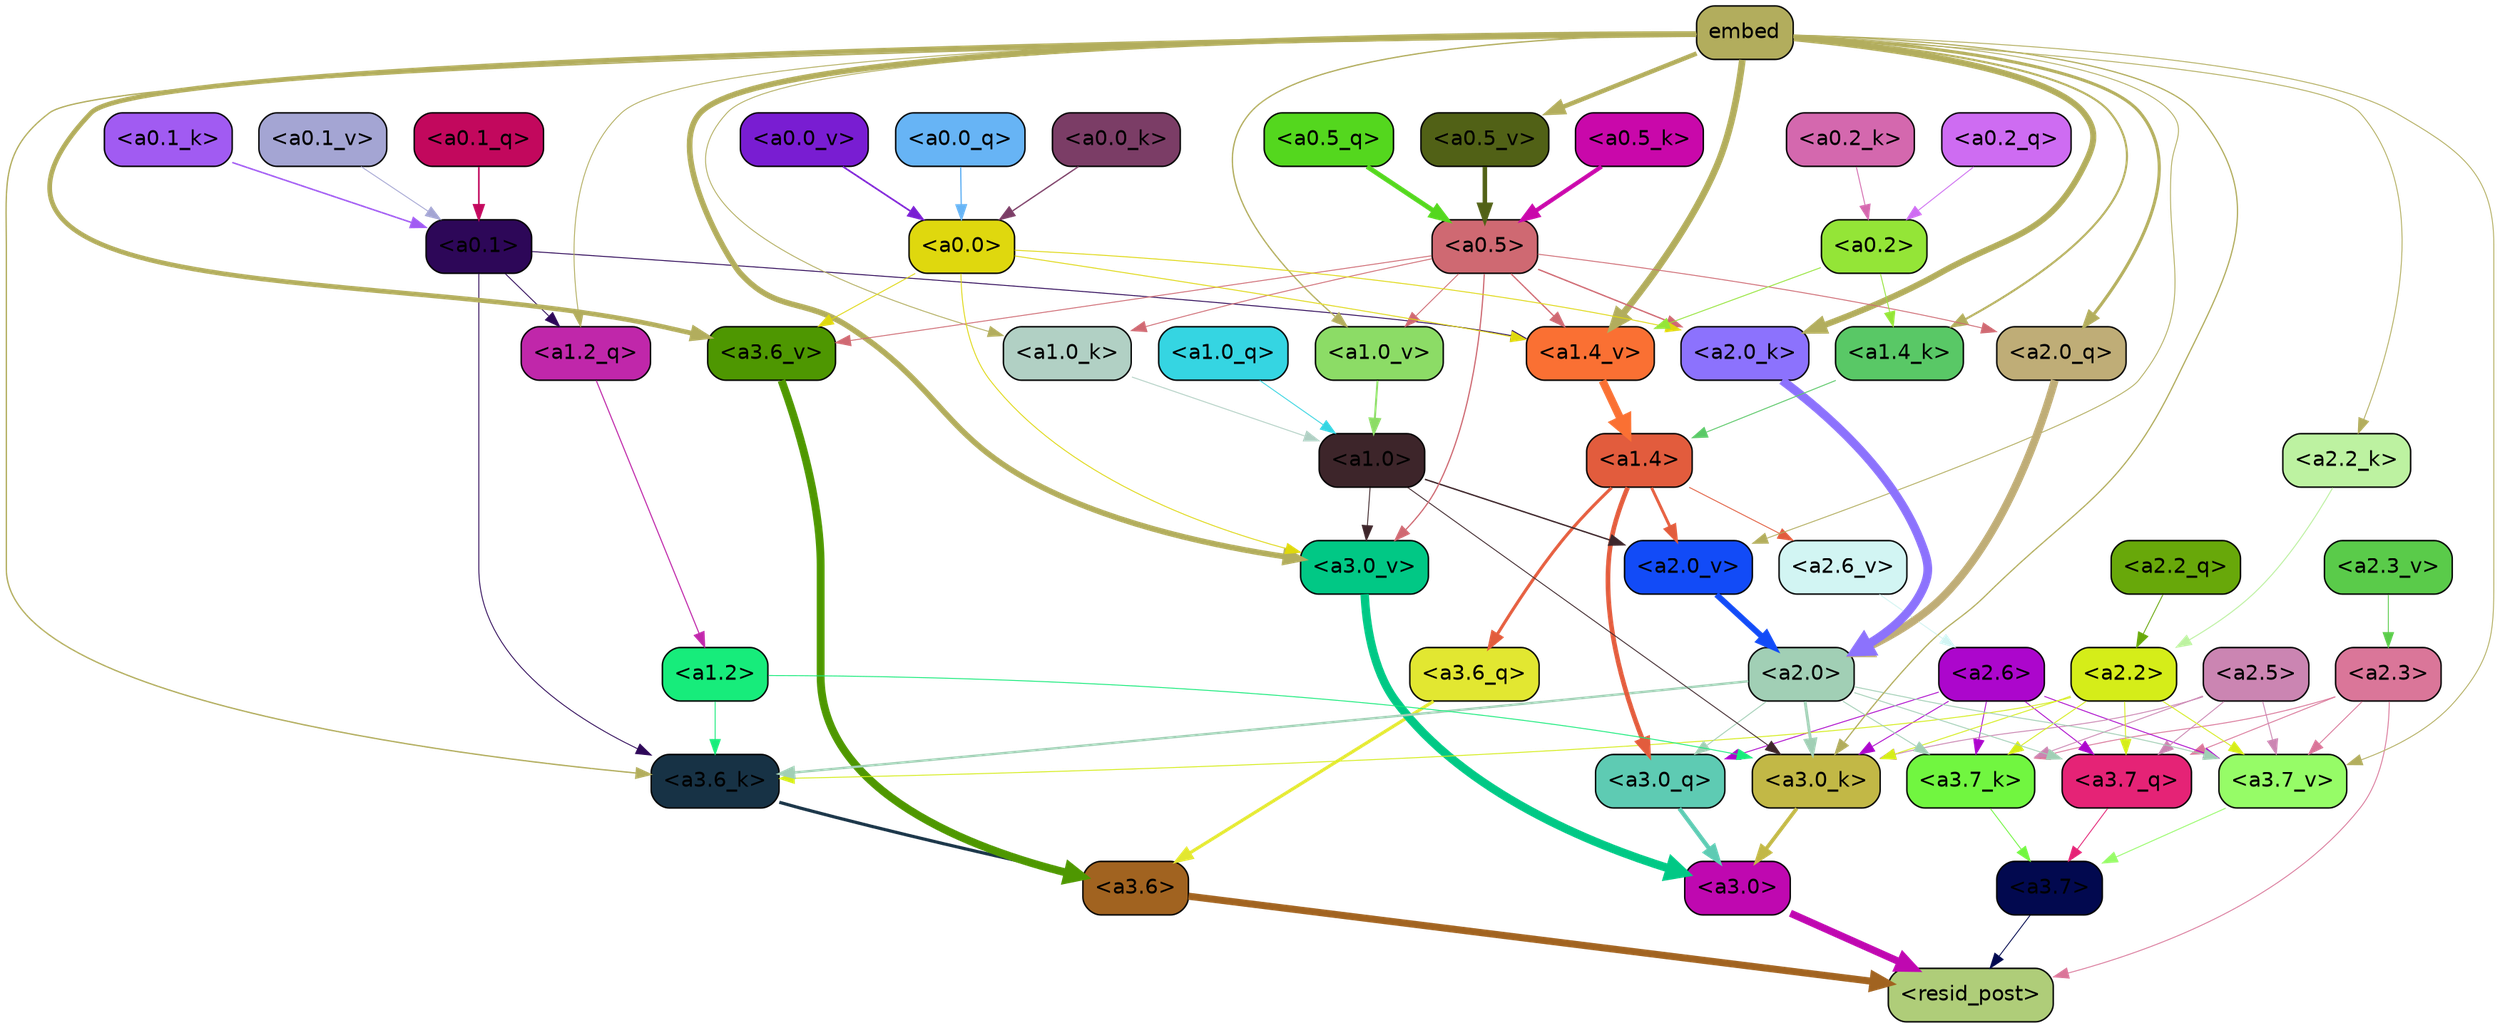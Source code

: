 strict digraph "" {
	graph [bgcolor=transparent,
		layout=dot,
		overlap=false,
		splines=true
	];
	"<a3.7>"	[color=black,
		fillcolor="#02094f",
		fontname=Helvetica,
		shape=box,
		style="filled, rounded"];
	"<resid_post>"	[color=black,
		fillcolor="#afcd79",
		fontname=Helvetica,
		shape=box,
		style="filled, rounded"];
	"<a3.7>" -> "<resid_post>"	[color="#02094f",
		penwidth=0.6];
	"<a3.6>"	[color=black,
		fillcolor="#a16320",
		fontname=Helvetica,
		shape=box,
		style="filled, rounded"];
	"<a3.6>" -> "<resid_post>"	[color="#a16320",
		penwidth=4.751592040061951];
	"<a3.0>"	[color=black,
		fillcolor="#bf08b0",
		fontname=Helvetica,
		shape=box,
		style="filled, rounded"];
	"<a3.0>" -> "<resid_post>"	[color="#bf08b0",
		penwidth=4.904066681861877];
	"<a2.3>"	[color=black,
		fillcolor="#da7699",
		fontname=Helvetica,
		shape=box,
		style="filled, rounded"];
	"<a2.3>" -> "<resid_post>"	[color="#da7699",
		penwidth=0.6];
	"<a3.7_q>"	[color=black,
		fillcolor="#e52376",
		fontname=Helvetica,
		shape=box,
		style="filled, rounded"];
	"<a2.3>" -> "<a3.7_q>"	[color="#da7699",
		penwidth=0.6];
	"<a3.7_k>"	[color=black,
		fillcolor="#71f640",
		fontname=Helvetica,
		shape=box,
		style="filled, rounded"];
	"<a2.3>" -> "<a3.7_k>"	[color="#da7699",
		penwidth=0.6069068089127541];
	"<a3.7_v>"	[color=black,
		fillcolor="#96fc67",
		fontname=Helvetica,
		shape=box,
		style="filled, rounded"];
	"<a2.3>" -> "<a3.7_v>"	[color="#da7699",
		penwidth=0.6];
	"<a3.7_q>" -> "<a3.7>"	[color="#e52376",
		penwidth=0.6];
	"<a3.6_q>"	[color=black,
		fillcolor="#e2e731",
		fontname=Helvetica,
		shape=box,
		style="filled, rounded"];
	"<a3.6_q>" -> "<a3.6>"	[color="#e2e731",
		penwidth=2.160832464694977];
	"<a3.0_q>"	[color=black,
		fillcolor="#5ecbb3",
		fontname=Helvetica,
		shape=box,
		style="filled, rounded"];
	"<a3.0_q>" -> "<a3.0>"	[color="#5ecbb3",
		penwidth=2.870753765106201];
	"<a3.7_k>" -> "<a3.7>"	[color="#71f640",
		penwidth=0.6];
	"<a3.6_k>"	[color=black,
		fillcolor="#173245",
		fontname=Helvetica,
		shape=box,
		style="filled, rounded"];
	"<a3.6_k>" -> "<a3.6>"	[color="#173245",
		penwidth=2.13908451795578];
	"<a3.0_k>"	[color=black,
		fillcolor="#c2b846",
		fontname=Helvetica,
		shape=box,
		style="filled, rounded"];
	"<a3.0_k>" -> "<a3.0>"	[color="#c2b846",
		penwidth=2.520303964614868];
	"<a3.7_v>" -> "<a3.7>"	[color="#96fc67",
		penwidth=0.6];
	"<a3.6_v>"	[color=black,
		fillcolor="#4e9701",
		fontname=Helvetica,
		shape=box,
		style="filled, rounded"];
	"<a3.6_v>" -> "<a3.6>"	[color="#4e9701",
		penwidth=5.297133803367615];
	"<a3.0_v>"	[color=black,
		fillcolor="#01c885",
		fontname=Helvetica,
		shape=box,
		style="filled, rounded"];
	"<a3.0_v>" -> "<a3.0>"	[color="#01c885",
		penwidth=5.680712580680847];
	"<a2.6>"	[color=black,
		fillcolor="#ac06cc",
		fontname=Helvetica,
		shape=box,
		style="filled, rounded"];
	"<a2.6>" -> "<a3.7_q>"	[color="#ac06cc",
		penwidth=0.6];
	"<a2.6>" -> "<a3.0_q>"	[color="#ac06cc",
		penwidth=0.6];
	"<a2.6>" -> "<a3.7_k>"	[color="#ac06cc",
		penwidth=0.6];
	"<a2.6>" -> "<a3.0_k>"	[color="#ac06cc",
		penwidth=0.6];
	"<a2.6>" -> "<a3.7_v>"	[color="#ac06cc",
		penwidth=0.6];
	"<a2.5>"	[color=black,
		fillcolor="#cb85b2",
		fontname=Helvetica,
		shape=box,
		style="filled, rounded"];
	"<a2.5>" -> "<a3.7_q>"	[color="#cb85b2",
		penwidth=0.6];
	"<a2.5>" -> "<a3.7_k>"	[color="#cb85b2",
		penwidth=0.6];
	"<a2.5>" -> "<a3.0_k>"	[color="#cb85b2",
		penwidth=0.6];
	"<a2.5>" -> "<a3.7_v>"	[color="#cb85b2",
		penwidth=0.6];
	"<a2.2>"	[color=black,
		fillcolor="#d5ed19",
		fontname=Helvetica,
		shape=box,
		style="filled, rounded"];
	"<a2.2>" -> "<a3.7_q>"	[color="#d5ed19",
		penwidth=0.6];
	"<a2.2>" -> "<a3.7_k>"	[color="#d5ed19",
		penwidth=0.6];
	"<a2.2>" -> "<a3.6_k>"	[color="#d5ed19",
		penwidth=0.6];
	"<a2.2>" -> "<a3.0_k>"	[color="#d5ed19",
		penwidth=0.6];
	"<a2.2>" -> "<a3.7_v>"	[color="#d5ed19",
		penwidth=0.6];
	"<a2.0>"	[color=black,
		fillcolor="#a1cfb5",
		fontname=Helvetica,
		shape=box,
		style="filled, rounded"];
	"<a2.0>" -> "<a3.7_q>"	[color="#a1cfb5",
		penwidth=0.6];
	"<a2.0>" -> "<a3.0_q>"	[color="#a1cfb5",
		penwidth=0.6];
	"<a2.0>" -> "<a3.7_k>"	[color="#a1cfb5",
		penwidth=0.6];
	"<a2.0>" -> "<a3.6_k>"	[color="#a1cfb5",
		penwidth=1.564806342124939];
	"<a2.0>" -> "<a3.0_k>"	[color="#a1cfb5",
		penwidth=1.9353990852832794];
	"<a2.0>" -> "<a3.7_v>"	[color="#a1cfb5",
		penwidth=0.6];
	"<a1.4>"	[color=black,
		fillcolor="#e25c3d",
		fontname=Helvetica,
		shape=box,
		style="filled, rounded"];
	"<a1.4>" -> "<a3.6_q>"	[color="#e25c3d",
		penwidth=2.0727532356977463];
	"<a1.4>" -> "<a3.0_q>"	[color="#e25c3d",
		penwidth=3.1279823780059814];
	"<a2.6_v>"	[color=black,
		fillcolor="#d2f5f3",
		fontname=Helvetica,
		shape=box,
		style="filled, rounded"];
	"<a1.4>" -> "<a2.6_v>"	[color="#e25c3d",
		penwidth=0.6];
	"<a2.0_v>"	[color=black,
		fillcolor="#124bf7",
		fontname=Helvetica,
		shape=box,
		style="filled, rounded"];
	"<a1.4>" -> "<a2.0_v>"	[color="#e25c3d",
		penwidth=1.9170897603034973];
	"<a1.2>"	[color=black,
		fillcolor="#17ec7b",
		fontname=Helvetica,
		shape=box,
		style="filled, rounded"];
	"<a1.2>" -> "<a3.6_k>"	[color="#17ec7b",
		penwidth=0.6];
	"<a1.2>" -> "<a3.0_k>"	[color="#17ec7b",
		penwidth=0.6];
	"<a0.1>"	[color=black,
		fillcolor="#2d0758",
		fontname=Helvetica,
		shape=box,
		style="filled, rounded"];
	"<a0.1>" -> "<a3.6_k>"	[color="#2d0758",
		penwidth=0.6];
	"<a1.2_q>"	[color=black,
		fillcolor="#c027aa",
		fontname=Helvetica,
		shape=box,
		style="filled, rounded"];
	"<a0.1>" -> "<a1.2_q>"	[color="#2d0758",
		penwidth=0.6];
	"<a1.4_v>"	[color=black,
		fillcolor="#fa7033",
		fontname=Helvetica,
		shape=box,
		style="filled, rounded"];
	"<a0.1>" -> "<a1.4_v>"	[color="#2d0758",
		penwidth=0.6202214732766151];
	embed	[color=black,
		fillcolor="#b2ad5d",
		fontname=Helvetica,
		shape=box,
		style="filled, rounded"];
	embed -> "<a3.6_k>"	[color="#b2ad5d",
		penwidth=0.8915999233722687];
	embed -> "<a3.0_k>"	[color="#b2ad5d",
		penwidth=0.832088902592659];
	embed -> "<a3.7_v>"	[color="#b2ad5d",
		penwidth=0.6];
	embed -> "<a3.6_v>"	[color="#b2ad5d",
		penwidth=3.1840110421180725];
	embed -> "<a3.0_v>"	[color="#b2ad5d",
		penwidth=3.8132747188210487];
	"<a2.0_q>"	[color=black,
		fillcolor="#bfad77",
		fontname=Helvetica,
		shape=box,
		style="filled, rounded"];
	embed -> "<a2.0_q>"	[color="#b2ad5d",
		penwidth=2.084651827812195];
	"<a2.2_k>"	[color=black,
		fillcolor="#bdf2a1",
		fontname=Helvetica,
		shape=box,
		style="filled, rounded"];
	embed -> "<a2.2_k>"	[color="#b2ad5d",
		penwidth=0.6];
	"<a2.0_k>"	[color=black,
		fillcolor="#8c72fd",
		fontname=Helvetica,
		shape=box,
		style="filled, rounded"];
	embed -> "<a2.0_k>"	[color="#b2ad5d",
		penwidth=4.084526404738426];
	embed -> "<a2.0_v>"	[color="#b2ad5d",
		penwidth=0.6];
	embed -> "<a1.2_q>"	[color="#b2ad5d",
		penwidth=0.6];
	"<a1.4_k>"	[color=black,
		fillcolor="#59c866",
		fontname=Helvetica,
		shape=box,
		style="filled, rounded"];
	embed -> "<a1.4_k>"	[color="#b2ad5d",
		penwidth=1.3912410736083984];
	"<a1.0_k>"	[color=black,
		fillcolor="#b1d0c4",
		fontname=Helvetica,
		shape=box,
		style="filled, rounded"];
	embed -> "<a1.0_k>"	[color="#b2ad5d",
		penwidth=0.6];
	embed -> "<a1.4_v>"	[color="#b2ad5d",
		penwidth=4.4888065457344055];
	"<a1.0_v>"	[color=black,
		fillcolor="#8cdc66",
		fontname=Helvetica,
		shape=box,
		style="filled, rounded"];
	embed -> "<a1.0_v>"	[color="#b2ad5d",
		penwidth=0.8796700537204742];
	"<a0.5_v>"	[color=black,
		fillcolor="#516116",
		fontname=Helvetica,
		shape=box,
		style="filled, rounded"];
	embed -> "<a0.5_v>"	[color="#b2ad5d",
		penwidth=3.0338101387023926];
	"<a1.0>"	[color=black,
		fillcolor="#3d252a",
		fontname=Helvetica,
		shape=box,
		style="filled, rounded"];
	"<a1.0>" -> "<a3.0_k>"	[color="#3d252a",
		penwidth=0.6];
	"<a1.0>" -> "<a3.0_v>"	[color="#3d252a",
		penwidth=0.6];
	"<a1.0>" -> "<a2.0_v>"	[color="#3d252a",
		penwidth=0.9450988052412868];
	"<a0.5>"	[color=black,
		fillcolor="#cf6972",
		fontname=Helvetica,
		shape=box,
		style="filled, rounded"];
	"<a0.5>" -> "<a3.6_v>"	[color="#cf6972",
		penwidth=0.6];
	"<a0.5>" -> "<a3.0_v>"	[color="#cf6972",
		penwidth=0.8331108838319778];
	"<a0.5>" -> "<a2.0_q>"	[color="#cf6972",
		penwidth=0.6];
	"<a0.5>" -> "<a2.0_k>"	[color="#cf6972",
		penwidth=0.9412797391414642];
	"<a0.5>" -> "<a1.0_k>"	[color="#cf6972",
		penwidth=0.6];
	"<a0.5>" -> "<a1.4_v>"	[color="#cf6972",
		penwidth=0.8757842034101486];
	"<a0.5>" -> "<a1.0_v>"	[color="#cf6972",
		penwidth=0.6];
	"<a0.0>"	[color=black,
		fillcolor="#dfd80e",
		fontname=Helvetica,
		shape=box,
		style="filled, rounded"];
	"<a0.0>" -> "<a3.6_v>"	[color="#dfd80e",
		penwidth=0.6];
	"<a0.0>" -> "<a3.0_v>"	[color="#dfd80e",
		penwidth=0.6];
	"<a0.0>" -> "<a2.0_k>"	[color="#dfd80e",
		penwidth=0.6];
	"<a0.0>" -> "<a1.4_v>"	[color="#dfd80e",
		penwidth=0.6];
	"<a2.2_q>"	[color=black,
		fillcolor="#68a80a",
		fontname=Helvetica,
		shape=box,
		style="filled, rounded"];
	"<a2.2_q>" -> "<a2.2>"	[color="#68a80a",
		penwidth=0.6];
	"<a2.0_q>" -> "<a2.0>"	[color="#bfad77",
		penwidth=5.29856276512146];
	"<a2.2_k>" -> "<a2.2>"	[color="#bdf2a1",
		penwidth=0.6722683310508728];
	"<a2.0_k>" -> "<a2.0>"	[color="#8c72fd",
		penwidth=5.859246134757996];
	"<a2.6_v>" -> "<a2.6>"	[color="#d2f5f3",
		penwidth=0.6];
	"<a2.3_v>"	[color=black,
		fillcolor="#5acb4a",
		fontname=Helvetica,
		shape=box,
		style="filled, rounded"];
	"<a2.3_v>" -> "<a2.3>"	[color="#5acb4a",
		penwidth=0.6];
	"<a2.0_v>" -> "<a2.0>"	[color="#124bf7",
		penwidth=3.9621697664260864];
	"<a1.2_q>" -> "<a1.2>"	[color="#c027aa",
		penwidth=0.7185482024215162];
	"<a1.0_q>"	[color=black,
		fillcolor="#35d5e2",
		fontname=Helvetica,
		shape=box,
		style="filled, rounded"];
	"<a1.0_q>" -> "<a1.0>"	[color="#35d5e2",
		penwidth=0.6];
	"<a1.4_k>" -> "<a1.4>"	[color="#59c866",
		penwidth=0.6];
	"<a1.0_k>" -> "<a1.0>"	[color="#b1d0c4",
		penwidth=0.6];
	"<a1.4_v>" -> "<a1.4>"	[color="#fa7033",
		penwidth=5.280138969421387];
	"<a1.0_v>" -> "<a1.0>"	[color="#8cdc66",
		penwidth=1.318962275981903];
	"<a0.2>"	[color=black,
		fillcolor="#94e537",
		fontname=Helvetica,
		shape=box,
		style="filled, rounded"];
	"<a0.2>" -> "<a1.4_k>"	[color="#94e537",
		penwidth=0.6];
	"<a0.2>" -> "<a1.4_v>"	[color="#94e537",
		penwidth=0.6];
	"<a0.5_q>"	[color=black,
		fillcolor="#54d71e",
		fontname=Helvetica,
		shape=box,
		style="filled, rounded"];
	"<a0.5_q>" -> "<a0.5>"	[color="#54d71e",
		penwidth=3.2715916633605957];
	"<a0.2_q>"	[color=black,
		fillcolor="#ce6cf2",
		fontname=Helvetica,
		shape=box,
		style="filled, rounded"];
	"<a0.2_q>" -> "<a0.2>"	[color="#ce6cf2",
		penwidth=0.6];
	"<a0.1_q>"	[color=black,
		fillcolor="#c2085d",
		fontname=Helvetica,
		shape=box,
		style="filled, rounded"];
	"<a0.1_q>" -> "<a0.1>"	[color="#c2085d",
		penwidth=1.0982357263565063];
	"<a0.0_q>"	[color=black,
		fillcolor="#67b4f5",
		fontname=Helvetica,
		shape=box,
		style="filled, rounded"];
	"<a0.0_q>" -> "<a0.0>"	[color="#67b4f5",
		penwidth=0.8850758075714111];
	"<a0.5_k>"	[color=black,
		fillcolor="#c908aa",
		fontname=Helvetica,
		shape=box,
		style="filled, rounded"];
	"<a0.5_k>" -> "<a0.5>"	[color="#c908aa",
		penwidth=2.833264708518982];
	"<a0.2_k>"	[color=black,
		fillcolor="#d468ae",
		fontname=Helvetica,
		shape=box,
		style="filled, rounded"];
	"<a0.2_k>" -> "<a0.2>"	[color="#d468ae",
		penwidth=0.6];
	"<a0.1_k>"	[color=black,
		fillcolor="#a15bf2",
		fontname=Helvetica,
		shape=box,
		style="filled, rounded"];
	"<a0.1_k>" -> "<a0.1>"	[color="#a15bf2",
		penwidth=1.0085628032684326];
	"<a0.0_k>"	[color=black,
		fillcolor="#7b3d66",
		fontname=Helvetica,
		shape=box,
		style="filled, rounded"];
	"<a0.0_k>" -> "<a0.0>"	[color="#7b3d66",
		penwidth=0.8747712969779968];
	"<a0.5_v>" -> "<a0.5>"	[color="#516116",
		penwidth=3.0403636693954468];
	"<a0.1_v>"	[color=black,
		fillcolor="#a4a5d3",
		fontname=Helvetica,
		shape=box,
		style="filled, rounded"];
	"<a0.1_v>" -> "<a0.1>"	[color="#a4a5d3",
		penwidth=0.6];
	"<a0.0_v>"	[color=black,
		fillcolor="#791dd2",
		fontname=Helvetica,
		shape=box,
		style="filled, rounded"];
	"<a0.0_v>" -> "<a0.0>"	[color="#791dd2",
		penwidth=1.1078208088874817];
}
